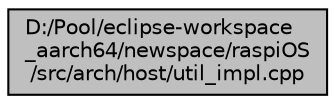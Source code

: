 digraph "D:/Pool/eclipse-workspace_aarch64/newspace/raspiOS/src/arch/host/util_impl.cpp"
{
  edge [fontname="Helvetica",fontsize="10",labelfontname="Helvetica",labelfontsize="10"];
  node [fontname="Helvetica",fontsize="10",shape=record];
  Node2832 [label="D:/Pool/eclipse-workspace\l_aarch64/newspace/raspiOS\l/src/arch/host/util_impl.cpp",height=0.2,width=0.4,color="black", fillcolor="grey75", style="filled", fontcolor="black"];
}
